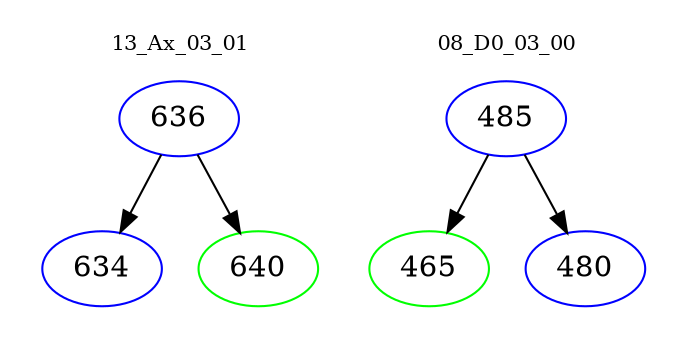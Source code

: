digraph{
subgraph cluster_0 {
color = white
label = "13_Ax_03_01";
fontsize=10;
T0_636 [label="636", color="blue"]
T0_636 -> T0_634 [color="black"]
T0_634 [label="634", color="blue"]
T0_636 -> T0_640 [color="black"]
T0_640 [label="640", color="green"]
}
subgraph cluster_1 {
color = white
label = "08_D0_03_00";
fontsize=10;
T1_485 [label="485", color="blue"]
T1_485 -> T1_465 [color="black"]
T1_465 [label="465", color="green"]
T1_485 -> T1_480 [color="black"]
T1_480 [label="480", color="blue"]
}
}
